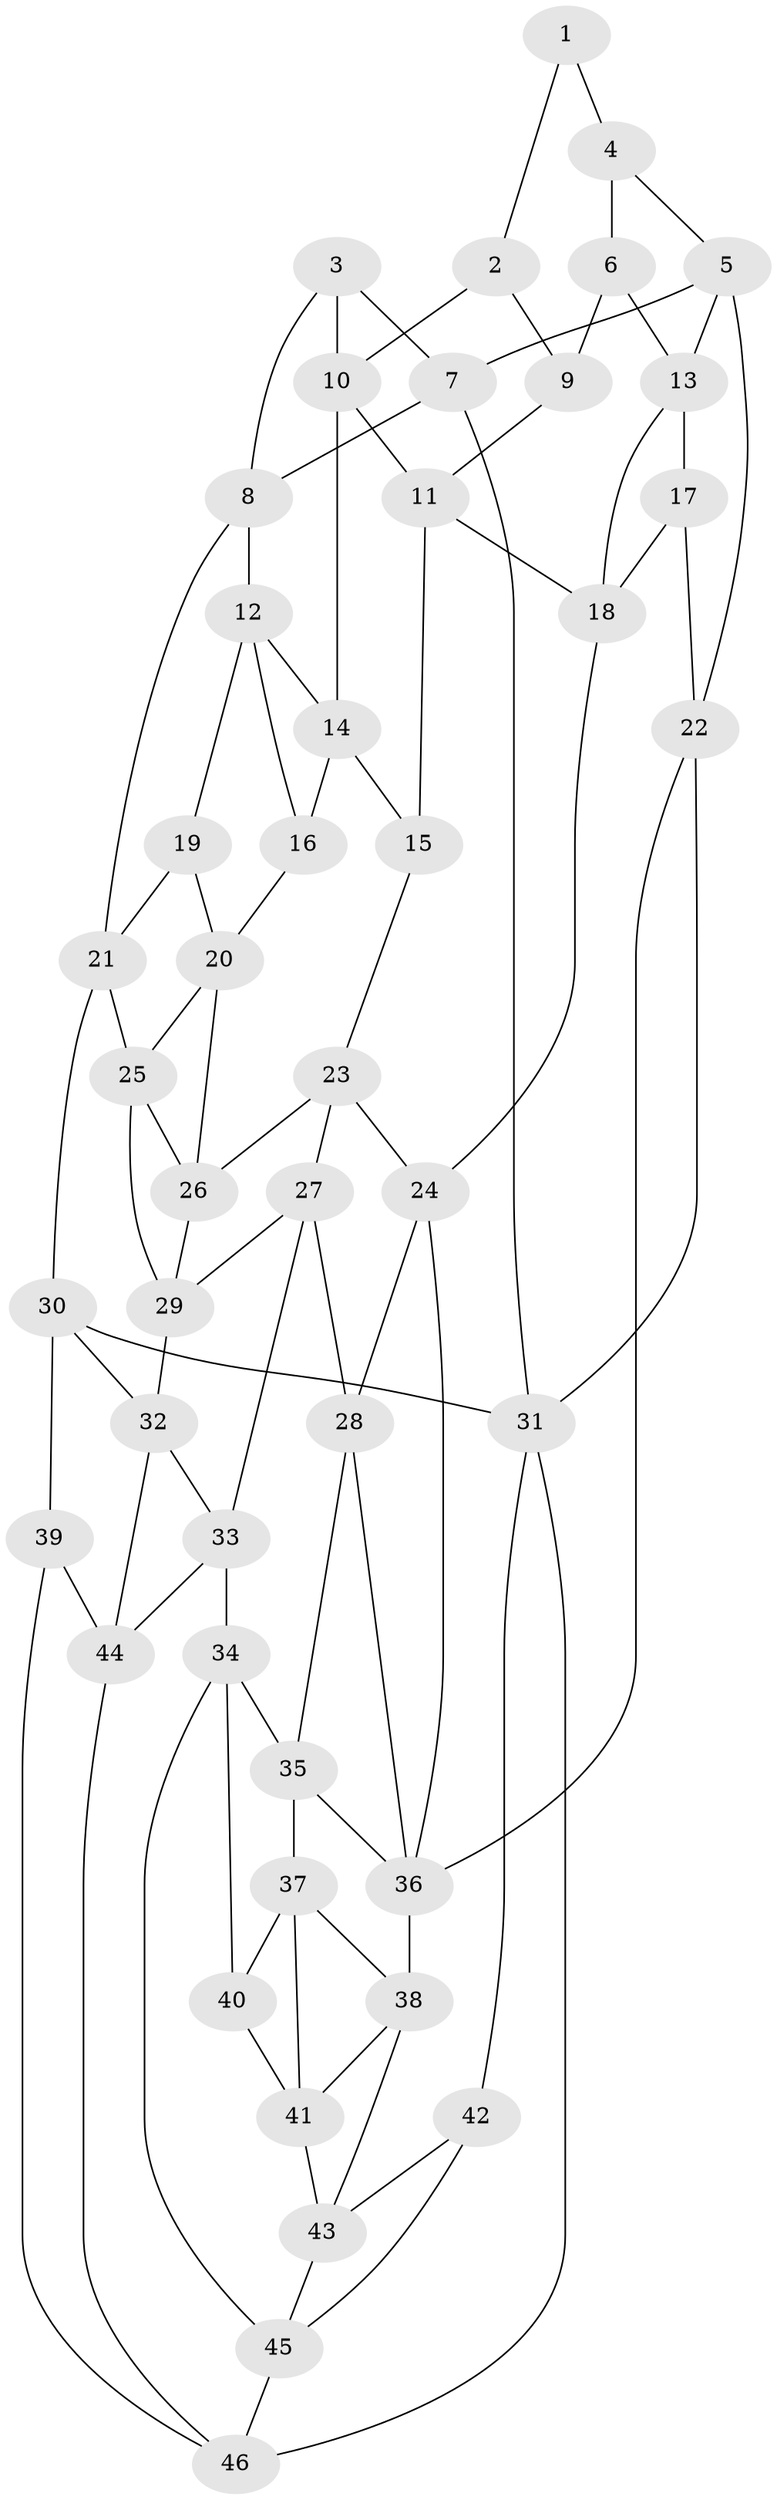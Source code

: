 // original degree distribution, {3: 0.021739130434782608, 4: 0.2608695652173913, 5: 0.4782608695652174, 6: 0.2391304347826087}
// Generated by graph-tools (version 1.1) at 2025/51/03/09/25 03:51:09]
// undirected, 46 vertices, 86 edges
graph export_dot {
graph [start="1"]
  node [color=gray90,style=filled];
  1;
  2;
  3;
  4;
  5;
  6;
  7;
  8;
  9;
  10;
  11;
  12;
  13;
  14;
  15;
  16;
  17;
  18;
  19;
  20;
  21;
  22;
  23;
  24;
  25;
  26;
  27;
  28;
  29;
  30;
  31;
  32;
  33;
  34;
  35;
  36;
  37;
  38;
  39;
  40;
  41;
  42;
  43;
  44;
  45;
  46;
  1 -- 2 [weight=1.0];
  1 -- 4 [weight=1.0];
  2 -- 9 [weight=2.0];
  2 -- 10 [weight=1.0];
  3 -- 7 [weight=1.0];
  3 -- 8 [weight=1.0];
  3 -- 10 [weight=1.0];
  4 -- 5 [weight=1.0];
  4 -- 6 [weight=2.0];
  5 -- 7 [weight=1.0];
  5 -- 13 [weight=1.0];
  5 -- 22 [weight=1.0];
  6 -- 9 [weight=1.0];
  6 -- 13 [weight=1.0];
  7 -- 8 [weight=1.0];
  7 -- 31 [weight=2.0];
  8 -- 12 [weight=1.0];
  8 -- 21 [weight=1.0];
  9 -- 11 [weight=1.0];
  10 -- 11 [weight=1.0];
  10 -- 14 [weight=1.0];
  11 -- 15 [weight=1.0];
  11 -- 18 [weight=1.0];
  12 -- 14 [weight=1.0];
  12 -- 16 [weight=1.0];
  12 -- 19 [weight=1.0];
  13 -- 17 [weight=1.0];
  13 -- 18 [weight=1.0];
  14 -- 15 [weight=1.0];
  14 -- 16 [weight=1.0];
  15 -- 23 [weight=1.0];
  16 -- 20 [weight=1.0];
  17 -- 18 [weight=1.0];
  17 -- 22 [weight=1.0];
  18 -- 24 [weight=1.0];
  19 -- 20 [weight=1.0];
  19 -- 21 [weight=1.0];
  20 -- 25 [weight=1.0];
  20 -- 26 [weight=1.0];
  21 -- 25 [weight=1.0];
  21 -- 30 [weight=1.0];
  22 -- 31 [weight=1.0];
  22 -- 36 [weight=1.0];
  23 -- 24 [weight=1.0];
  23 -- 26 [weight=1.0];
  23 -- 27 [weight=1.0];
  24 -- 28 [weight=1.0];
  24 -- 36 [weight=1.0];
  25 -- 26 [weight=1.0];
  25 -- 29 [weight=1.0];
  26 -- 29 [weight=1.0];
  27 -- 28 [weight=1.0];
  27 -- 29 [weight=1.0];
  27 -- 33 [weight=1.0];
  28 -- 35 [weight=1.0];
  28 -- 36 [weight=1.0];
  29 -- 32 [weight=1.0];
  30 -- 31 [weight=1.0];
  30 -- 32 [weight=1.0];
  30 -- 39 [weight=1.0];
  31 -- 42 [weight=1.0];
  31 -- 46 [weight=1.0];
  32 -- 33 [weight=1.0];
  32 -- 44 [weight=1.0];
  33 -- 34 [weight=1.0];
  33 -- 44 [weight=1.0];
  34 -- 35 [weight=1.0];
  34 -- 40 [weight=1.0];
  34 -- 45 [weight=1.0];
  35 -- 36 [weight=1.0];
  35 -- 37 [weight=1.0];
  36 -- 38 [weight=1.0];
  37 -- 38 [weight=1.0];
  37 -- 40 [weight=1.0];
  37 -- 41 [weight=1.0];
  38 -- 41 [weight=1.0];
  38 -- 43 [weight=1.0];
  39 -- 44 [weight=1.0];
  39 -- 46 [weight=1.0];
  40 -- 41 [weight=1.0];
  41 -- 43 [weight=1.0];
  42 -- 43 [weight=1.0];
  42 -- 45 [weight=1.0];
  43 -- 45 [weight=1.0];
  44 -- 46 [weight=1.0];
  45 -- 46 [weight=1.0];
}
